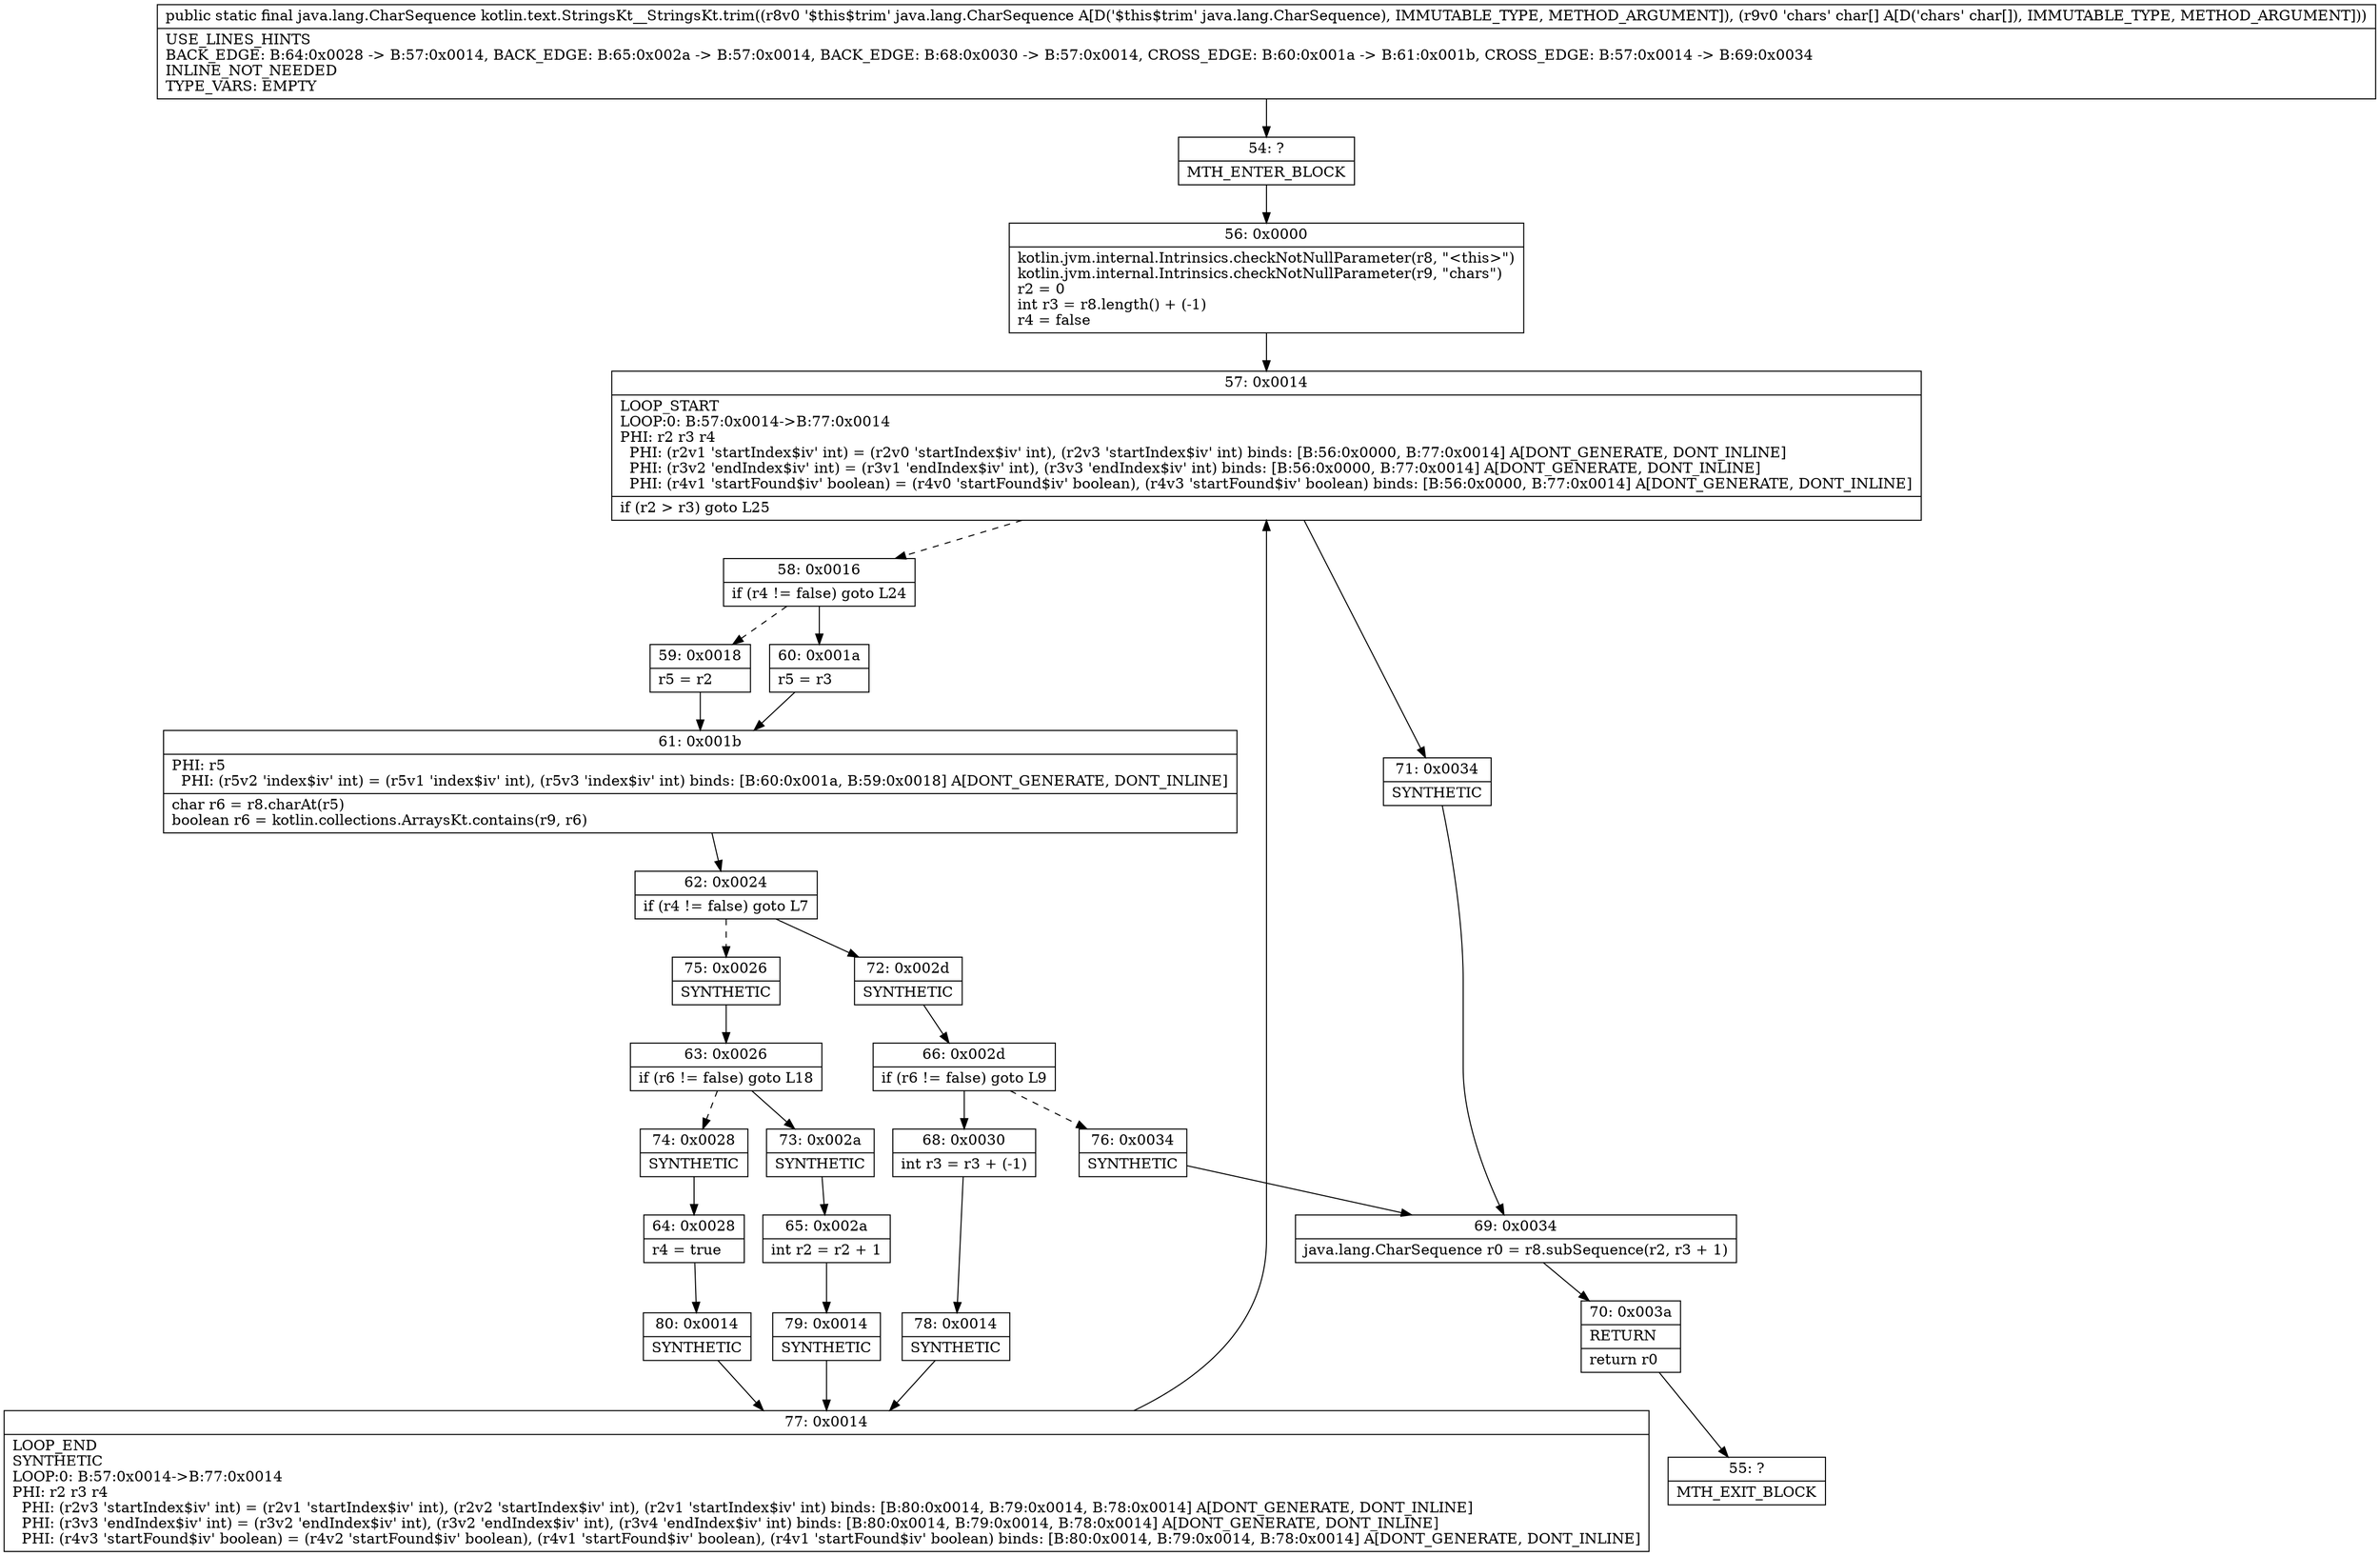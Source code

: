 digraph "CFG forkotlin.text.StringsKt__StringsKt.trim(Ljava\/lang\/CharSequence;[C)Ljava\/lang\/CharSequence;" {
Node_54 [shape=record,label="{54\:\ ?|MTH_ENTER_BLOCK\l}"];
Node_56 [shape=record,label="{56\:\ 0x0000|kotlin.jvm.internal.Intrinsics.checkNotNullParameter(r8, \"\<this\>\")\lkotlin.jvm.internal.Intrinsics.checkNotNullParameter(r9, \"chars\")\lr2 = 0\lint r3 = r8.length() + (\-1)\lr4 = false\l}"];
Node_57 [shape=record,label="{57\:\ 0x0014|LOOP_START\lLOOP:0: B:57:0x0014\-\>B:77:0x0014\lPHI: r2 r3 r4 \l  PHI: (r2v1 'startIndex$iv' int) = (r2v0 'startIndex$iv' int), (r2v3 'startIndex$iv' int) binds: [B:56:0x0000, B:77:0x0014] A[DONT_GENERATE, DONT_INLINE]\l  PHI: (r3v2 'endIndex$iv' int) = (r3v1 'endIndex$iv' int), (r3v3 'endIndex$iv' int) binds: [B:56:0x0000, B:77:0x0014] A[DONT_GENERATE, DONT_INLINE]\l  PHI: (r4v1 'startFound$iv' boolean) = (r4v0 'startFound$iv' boolean), (r4v3 'startFound$iv' boolean) binds: [B:56:0x0000, B:77:0x0014] A[DONT_GENERATE, DONT_INLINE]\l|if (r2 \> r3) goto L25\l}"];
Node_58 [shape=record,label="{58\:\ 0x0016|if (r4 != false) goto L24\l}"];
Node_59 [shape=record,label="{59\:\ 0x0018|r5 = r2\l}"];
Node_61 [shape=record,label="{61\:\ 0x001b|PHI: r5 \l  PHI: (r5v2 'index$iv' int) = (r5v1 'index$iv' int), (r5v3 'index$iv' int) binds: [B:60:0x001a, B:59:0x0018] A[DONT_GENERATE, DONT_INLINE]\l|char r6 = r8.charAt(r5)\lboolean r6 = kotlin.collections.ArraysKt.contains(r9, r6)\l}"];
Node_62 [shape=record,label="{62\:\ 0x0024|if (r4 != false) goto L7\l}"];
Node_72 [shape=record,label="{72\:\ 0x002d|SYNTHETIC\l}"];
Node_66 [shape=record,label="{66\:\ 0x002d|if (r6 != false) goto L9\l}"];
Node_68 [shape=record,label="{68\:\ 0x0030|int r3 = r3 + (\-1)\l}"];
Node_78 [shape=record,label="{78\:\ 0x0014|SYNTHETIC\l}"];
Node_77 [shape=record,label="{77\:\ 0x0014|LOOP_END\lSYNTHETIC\lLOOP:0: B:57:0x0014\-\>B:77:0x0014\lPHI: r2 r3 r4 \l  PHI: (r2v3 'startIndex$iv' int) = (r2v1 'startIndex$iv' int), (r2v2 'startIndex$iv' int), (r2v1 'startIndex$iv' int) binds: [B:80:0x0014, B:79:0x0014, B:78:0x0014] A[DONT_GENERATE, DONT_INLINE]\l  PHI: (r3v3 'endIndex$iv' int) = (r3v2 'endIndex$iv' int), (r3v2 'endIndex$iv' int), (r3v4 'endIndex$iv' int) binds: [B:80:0x0014, B:79:0x0014, B:78:0x0014] A[DONT_GENERATE, DONT_INLINE]\l  PHI: (r4v3 'startFound$iv' boolean) = (r4v2 'startFound$iv' boolean), (r4v1 'startFound$iv' boolean), (r4v1 'startFound$iv' boolean) binds: [B:80:0x0014, B:79:0x0014, B:78:0x0014] A[DONT_GENERATE, DONT_INLINE]\l}"];
Node_76 [shape=record,label="{76\:\ 0x0034|SYNTHETIC\l}"];
Node_69 [shape=record,label="{69\:\ 0x0034|java.lang.CharSequence r0 = r8.subSequence(r2, r3 + 1)\l}"];
Node_70 [shape=record,label="{70\:\ 0x003a|RETURN\l|return r0\l}"];
Node_55 [shape=record,label="{55\:\ ?|MTH_EXIT_BLOCK\l}"];
Node_75 [shape=record,label="{75\:\ 0x0026|SYNTHETIC\l}"];
Node_63 [shape=record,label="{63\:\ 0x0026|if (r6 != false) goto L18\l}"];
Node_73 [shape=record,label="{73\:\ 0x002a|SYNTHETIC\l}"];
Node_65 [shape=record,label="{65\:\ 0x002a|int r2 = r2 + 1\l}"];
Node_79 [shape=record,label="{79\:\ 0x0014|SYNTHETIC\l}"];
Node_74 [shape=record,label="{74\:\ 0x0028|SYNTHETIC\l}"];
Node_64 [shape=record,label="{64\:\ 0x0028|r4 = true\l}"];
Node_80 [shape=record,label="{80\:\ 0x0014|SYNTHETIC\l}"];
Node_60 [shape=record,label="{60\:\ 0x001a|r5 = r3\l}"];
Node_71 [shape=record,label="{71\:\ 0x0034|SYNTHETIC\l}"];
MethodNode[shape=record,label="{public static final java.lang.CharSequence kotlin.text.StringsKt__StringsKt.trim((r8v0 '$this$trim' java.lang.CharSequence A[D('$this$trim' java.lang.CharSequence), IMMUTABLE_TYPE, METHOD_ARGUMENT]), (r9v0 'chars' char[] A[D('chars' char[]), IMMUTABLE_TYPE, METHOD_ARGUMENT]))  | USE_LINES_HINTS\lBACK_EDGE: B:64:0x0028 \-\> B:57:0x0014, BACK_EDGE: B:65:0x002a \-\> B:57:0x0014, BACK_EDGE: B:68:0x0030 \-\> B:57:0x0014, CROSS_EDGE: B:60:0x001a \-\> B:61:0x001b, CROSS_EDGE: B:57:0x0014 \-\> B:69:0x0034\lINLINE_NOT_NEEDED\lTYPE_VARS: EMPTY\l}"];
MethodNode -> Node_54;Node_54 -> Node_56;
Node_56 -> Node_57;
Node_57 -> Node_58[style=dashed];
Node_57 -> Node_71;
Node_58 -> Node_59[style=dashed];
Node_58 -> Node_60;
Node_59 -> Node_61;
Node_61 -> Node_62;
Node_62 -> Node_72;
Node_62 -> Node_75[style=dashed];
Node_72 -> Node_66;
Node_66 -> Node_68;
Node_66 -> Node_76[style=dashed];
Node_68 -> Node_78;
Node_78 -> Node_77;
Node_77 -> Node_57;
Node_76 -> Node_69;
Node_69 -> Node_70;
Node_70 -> Node_55;
Node_75 -> Node_63;
Node_63 -> Node_73;
Node_63 -> Node_74[style=dashed];
Node_73 -> Node_65;
Node_65 -> Node_79;
Node_79 -> Node_77;
Node_74 -> Node_64;
Node_64 -> Node_80;
Node_80 -> Node_77;
Node_60 -> Node_61;
Node_71 -> Node_69;
}

